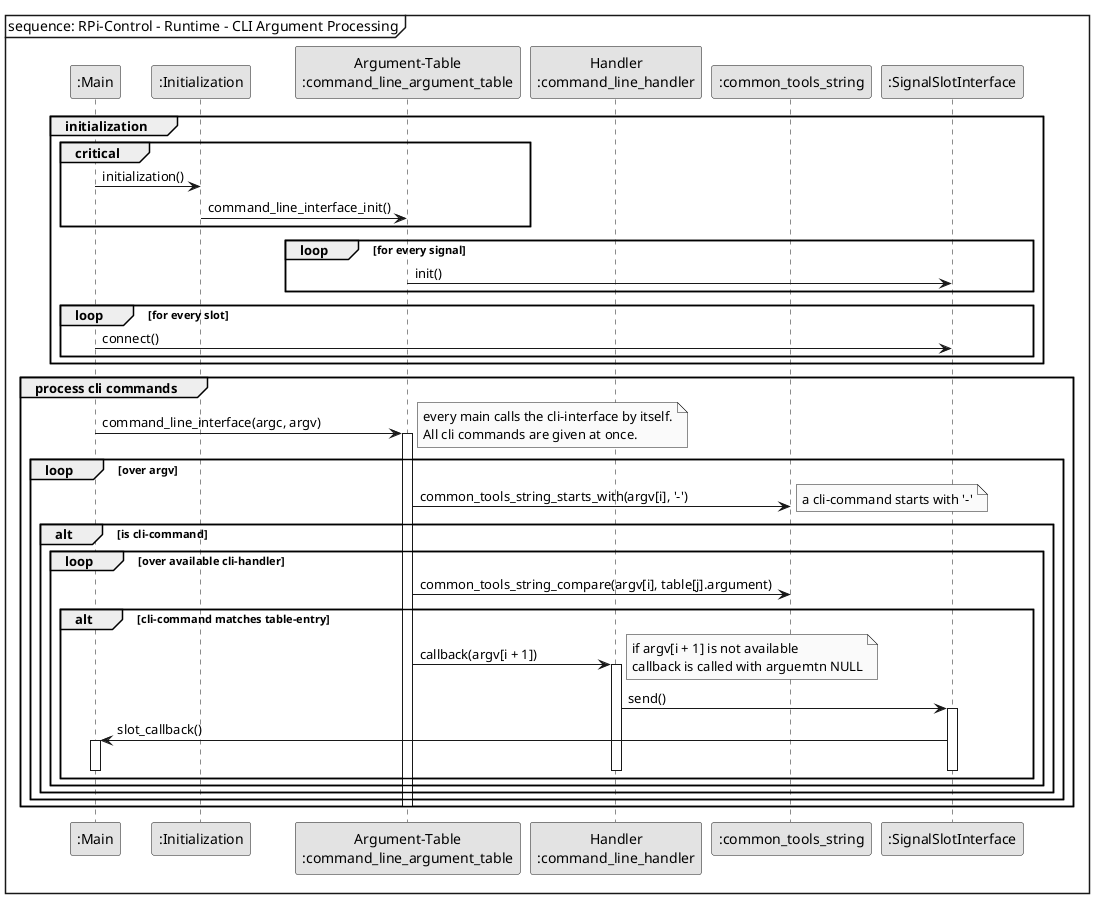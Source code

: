 @startuml rpi_control_frmwrk_uml_runtime_sequence_cli_argument_processing

'***************************************************************************

skinparam monochrome true
skinparam linetype ortho

'***************************************************************************

mainframe sequence: RPi-Control - Runtime - CLI Argument Processing

'***************************************************************************

participant ":Main" as main
participant ":Initialization" as initialization
participant "Argument-Table\n:command_line_argument_table" as arg_table
participant "Handler\n:command_line_handler" as cli_handler
participant ":common_tools_string" as string_tools
participant ":SignalSlotInterface" as signal_slot

'***************************************************************************

group initialization

    critical 
        main -> initialization : initialization()
        initialization -> arg_table : command_line_interface_init()
    end

    loop for every signal
        arg_table -> signal_slot : init()
    end

    loop for every slot
        main -> signal_slot : connect()
    end
end

group process cli commands

    main -> arg_table : command_line_interface(argc, argv)
    note right
        every main calls the cli-interface by itself.
        All cli commands are given at once.
    end note
    activate arg_table

        loop over argv

            arg_table -> string_tools : common_tools_string_starts_with(argv[i], '-')
            note right
                a cli-command starts with '-'
            end note

            alt is cli-command

                loop over available cli-handler
                    arg_table -> string_tools : common_tools_string_compare(argv[i], table[j].argument)

                    alt cli-command matches table-entry
                        arg_table -> cli_handler : callback(argv[i + 1])
                        note right
                            if argv[i + 1] is not available
                            callback is called with arguemtn NULL
                        end note

                        activate cli_handler

                            cli_handler -> signal_slot : send()
                            activate signal_slot

                                signal_slot -> main : slot_callback()
                                activate main
                                deactivate main

                            deactivate signal_slot
                        deactivate cli_handler
                    end
                end
            end
        end
    deactivate arg_table
end

'***************************************************************************

@enduml
